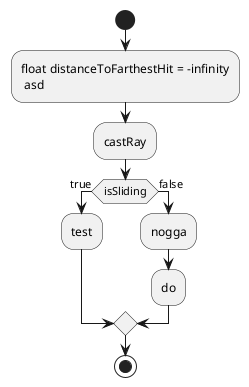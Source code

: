 @startuml
'https://plantuml.com/activity-diagram-beta

start
:float distanceToFarthestHit = -infinity
 asd;
:castRay;
if(isSliding) then(true)
    :test;
else (false)
    :nogga;
    :do;
endif

stop
/'
start
:ClickServlet.handleRequest();
:new page;
if (Page.onSecurityCheck) then (true)
  :Page.onInit();
  if (isForward?) then (no)
    :Process controls;
    if (continue processing?) then (no)
      stop
    endif

    if (isPost?) then (yes)
      :Page.onPost();
    else (no)
      :Page.onGet();
    endif
    :Page.onRender();
  endif
else (false)
endif

if (do redirect?) then (yes)
  :redirect process;
else
  if (do forward?) then (yes)
    :Forward request;
  else (no)
    :Render page template;
  endif
endif

stop
'/
@enduml
